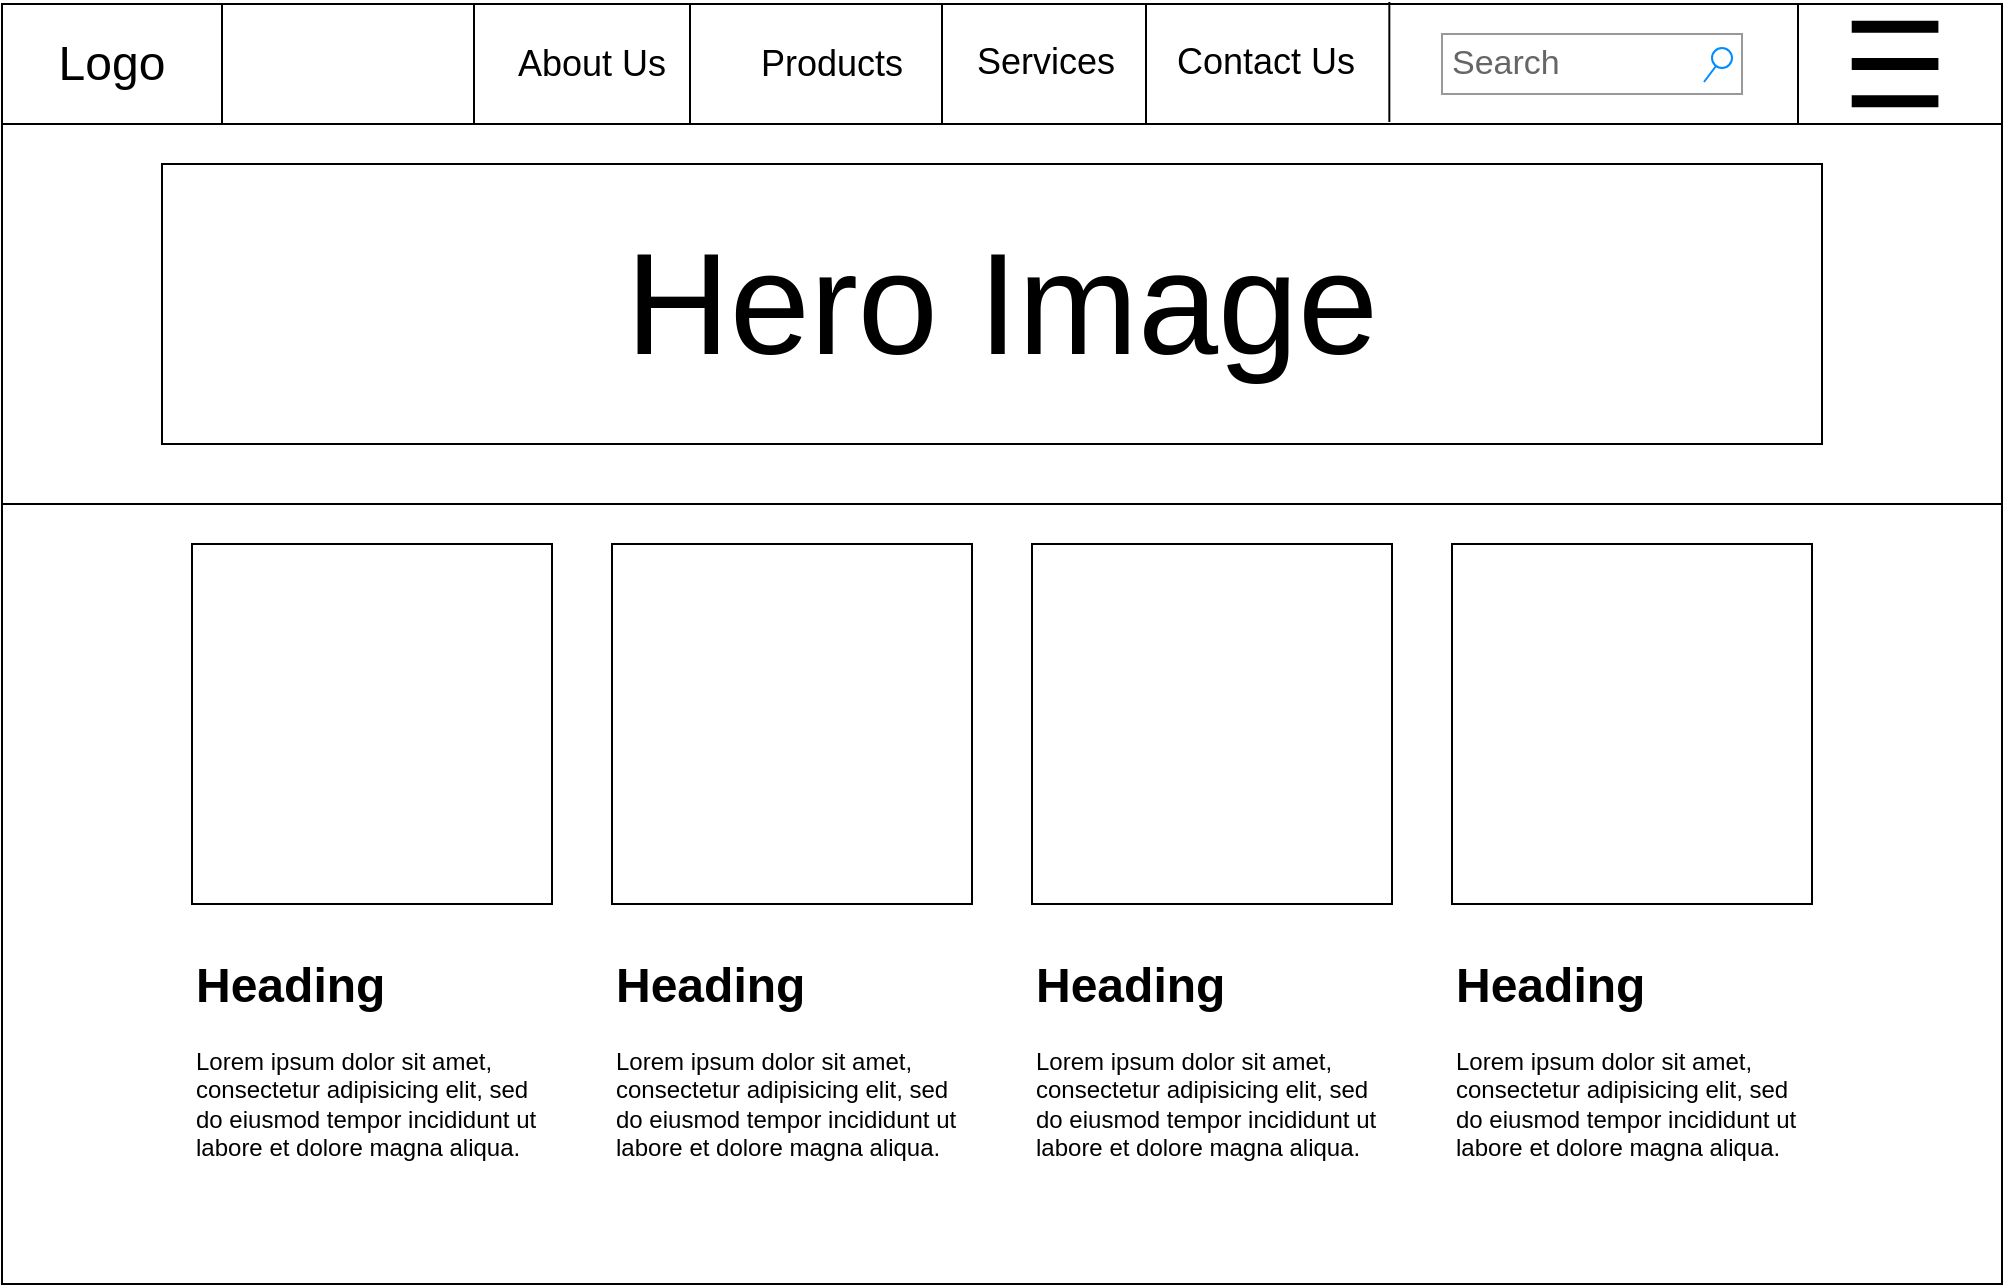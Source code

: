 <mxfile version="26.1.3">
  <diagram name="Page-1" id="2cc2dc42-3aac-f2a9-1cec-7a8b7cbee084">
    <mxGraphModel dx="1400" dy="707" grid="1" gridSize="10" guides="1" tooltips="1" connect="1" arrows="1" fold="1" page="1" pageScale="1" pageWidth="1100" pageHeight="850" background="none" math="0" shadow="0">
      <root>
        <mxCell id="0" />
        <mxCell id="1" parent="0" />
        <mxCell id="KSJD9GWjK2fySttAIIhZ-1" value="" style="rounded=0;whiteSpace=wrap;html=1;" vertex="1" parent="1">
          <mxGeometry x="40" y="40" width="1000" height="640" as="geometry" />
        </mxCell>
        <mxCell id="KSJD9GWjK2fySttAIIhZ-2" value="" style="rounded=0;whiteSpace=wrap;html=1;" vertex="1" parent="1">
          <mxGeometry x="40" y="40" width="1000" height="60" as="geometry" />
        </mxCell>
        <mxCell id="KSJD9GWjK2fySttAIIhZ-11" value="" style="shape=process;whiteSpace=wrap;html=1;backgroundOutline=1;size=0.351;fillColor=none;" vertex="1" parent="1">
          <mxGeometry x="150" y="40" width="360" height="60" as="geometry" />
        </mxCell>
        <mxCell id="KSJD9GWjK2fySttAIIhZ-4" value="&lt;font style=&quot;font-size: 24px;&quot;&gt;Logo&lt;/font&gt;" style="text;html=1;align=center;verticalAlign=middle;whiteSpace=wrap;rounded=0;" vertex="1" parent="1">
          <mxGeometry x="40" y="40" width="110" height="60" as="geometry" />
        </mxCell>
        <mxCell id="KSJD9GWjK2fySttAIIhZ-5" value="" style="rounded=0;whiteSpace=wrap;html=1;fillColor=none;" vertex="1" parent="1">
          <mxGeometry x="40" y="100" width="1000" height="190" as="geometry" />
        </mxCell>
        <mxCell id="KSJD9GWjK2fySttAIIhZ-12" value="" style="shape=process;whiteSpace=wrap;html=1;backgroundOutline=1;fillColor=none;size=0.192;" vertex="1" parent="1">
          <mxGeometry x="510" y="40" width="530" height="60" as="geometry" />
        </mxCell>
        <mxCell id="KSJD9GWjK2fySttAIIhZ-14" value="&lt;font style=&quot;font-size: 18px;&quot;&gt;About Us&lt;/font&gt;" style="text;html=1;align=center;verticalAlign=middle;whiteSpace=wrap;rounded=0;" vertex="1" parent="1">
          <mxGeometry x="275" y="40" width="120" height="60" as="geometry" />
        </mxCell>
        <mxCell id="KSJD9GWjK2fySttAIIhZ-15" value="&lt;font style=&quot;font-size: 18px;&quot;&gt;Products&lt;/font&gt;" style="text;html=1;align=center;verticalAlign=middle;whiteSpace=wrap;rounded=0;" vertex="1" parent="1">
          <mxGeometry x="395" y="40" width="120" height="60" as="geometry" />
        </mxCell>
        <mxCell id="KSJD9GWjK2fySttAIIhZ-16" value="&lt;font style=&quot;font-size: 18px;&quot;&gt;Services&lt;/font&gt;" style="text;html=1;align=center;verticalAlign=middle;whiteSpace=wrap;rounded=0;" vertex="1" parent="1">
          <mxGeometry x="507" y="39" width="110" height="60" as="geometry" />
        </mxCell>
        <mxCell id="KSJD9GWjK2fySttAIIhZ-17" value="&lt;font style=&quot;font-size: 18px;&quot;&gt;Contact Us&lt;/font&gt;" style="text;html=1;align=center;verticalAlign=middle;whiteSpace=wrap;rounded=0;" vertex="1" parent="1">
          <mxGeometry x="617" y="39" width="110" height="60" as="geometry" />
        </mxCell>
        <mxCell id="KSJD9GWjK2fySttAIIhZ-19" value="" style="endArrow=none;html=1;rounded=0;" edge="1" parent="1">
          <mxGeometry width="50" height="50" relative="1" as="geometry">
            <mxPoint x="733.67" y="99" as="sourcePoint" />
            <mxPoint x="733.67" y="39" as="targetPoint" />
          </mxGeometry>
        </mxCell>
        <mxCell id="KSJD9GWjK2fySttAIIhZ-31" value="Search" style="strokeWidth=1;shadow=0;dashed=0;align=center;html=1;shape=mxgraph.mockup.forms.searchBox;strokeColor=#999999;mainText=;strokeColor2=#008cff;fontColor=#666666;fontSize=17;align=left;spacingLeft=3;whiteSpace=wrap;" vertex="1" parent="1">
          <mxGeometry x="760" y="55" width="150" height="30" as="geometry" />
        </mxCell>
        <mxCell id="KSJD9GWjK2fySttAIIhZ-32" value="" style="html=1;verticalLabelPosition=bottom;align=center;labelBackgroundColor=#ffffff;verticalAlign=top;strokeWidth=6;strokeColor=default;shadow=0;dashed=0;shape=mxgraph.ios7.icons.most_viewed;pointerEvents=1;perimeterSpacing=0;" vertex="1" parent="1">
          <mxGeometry x="950" y="46.47" width="58.2" height="47.06" as="geometry" />
        </mxCell>
        <mxCell id="KSJD9GWjK2fySttAIIhZ-33" value="" style="whiteSpace=wrap;html=1;aspect=fixed;" vertex="1" parent="1">
          <mxGeometry x="135" y="310" width="180" height="180" as="geometry" />
        </mxCell>
        <mxCell id="KSJD9GWjK2fySttAIIhZ-34" value="&lt;h1 style=&quot;margin-top: 0px;&quot;&gt;Heading&lt;/h1&gt;&lt;p&gt;Lorem ipsum dolor sit amet, consectetur adipisicing elit, sed do eiusmod tempor incididunt ut labore et dolore magna aliqua.&lt;/p&gt;" style="text;html=1;whiteSpace=wrap;overflow=hidden;rounded=0;" vertex="1" parent="1">
          <mxGeometry x="135" y="510" width="180" height="120" as="geometry" />
        </mxCell>
        <mxCell id="KSJD9GWjK2fySttAIIhZ-35" value="&lt;h1 style=&quot;margin-top: 0px;&quot;&gt;Heading&lt;/h1&gt;&lt;p&gt;Lorem ipsum dolor sit amet, consectetur adipisicing elit, sed do eiusmod tempor incididunt ut labore et dolore magna aliqua.&lt;/p&gt;" style="text;html=1;whiteSpace=wrap;overflow=hidden;rounded=0;" vertex="1" parent="1">
          <mxGeometry x="345" y="510" width="180" height="120" as="geometry" />
        </mxCell>
        <mxCell id="KSJD9GWjK2fySttAIIhZ-36" value="" style="whiteSpace=wrap;html=1;aspect=fixed;" vertex="1" parent="1">
          <mxGeometry x="345" y="310" width="180" height="180" as="geometry" />
        </mxCell>
        <mxCell id="KSJD9GWjK2fySttAIIhZ-42" value="" style="whiteSpace=wrap;html=1;aspect=fixed;" vertex="1" parent="1">
          <mxGeometry x="555" y="310" width="180" height="180" as="geometry" />
        </mxCell>
        <mxCell id="KSJD9GWjK2fySttAIIhZ-43" value="&lt;h1 style=&quot;margin-top: 0px;&quot;&gt;Heading&lt;/h1&gt;&lt;p&gt;Lorem ipsum dolor sit amet, consectetur adipisicing elit, sed do eiusmod tempor incididunt ut labore et dolore magna aliqua.&lt;/p&gt;" style="text;html=1;whiteSpace=wrap;overflow=hidden;rounded=0;" vertex="1" parent="1">
          <mxGeometry x="555" y="510" width="180" height="120" as="geometry" />
        </mxCell>
        <mxCell id="KSJD9GWjK2fySttAIIhZ-44" value="" style="whiteSpace=wrap;html=1;aspect=fixed;" vertex="1" parent="1">
          <mxGeometry x="765" y="310" width="180" height="180" as="geometry" />
        </mxCell>
        <mxCell id="KSJD9GWjK2fySttAIIhZ-45" value="&lt;h1 style=&quot;margin-top: 0px;&quot;&gt;Heading&lt;/h1&gt;&lt;p&gt;Lorem ipsum dolor sit amet, consectetur adipisicing elit, sed do eiusmod tempor incididunt ut labore et dolore magna aliqua.&lt;/p&gt;" style="text;html=1;whiteSpace=wrap;overflow=hidden;rounded=0;" vertex="1" parent="1">
          <mxGeometry x="765" y="510" width="180" height="120" as="geometry" />
        </mxCell>
        <mxCell id="KSJD9GWjK2fySttAIIhZ-55" value="" style="rounded=0;whiteSpace=wrap;html=1;" vertex="1" parent="1">
          <mxGeometry x="120" y="120" width="830" height="140" as="geometry" />
        </mxCell>
        <mxCell id="KSJD9GWjK2fySttAIIhZ-56" value="&lt;font style=&quot;font-size: 72px;&quot;&gt;Hero Image&lt;/font&gt;" style="text;html=1;align=center;verticalAlign=middle;whiteSpace=wrap;rounded=0;" vertex="1" parent="1">
          <mxGeometry x="350" y="140" width="380" height="100" as="geometry" />
        </mxCell>
      </root>
    </mxGraphModel>
  </diagram>
</mxfile>
